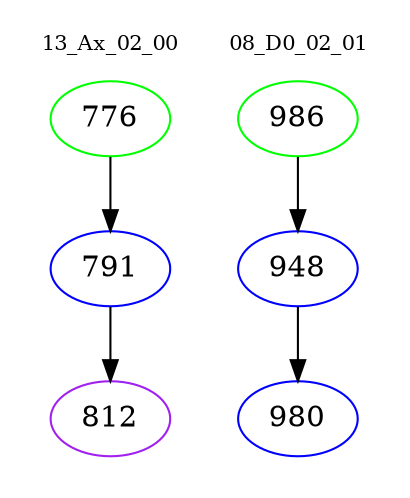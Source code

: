 digraph{
subgraph cluster_0 {
color = white
label = "13_Ax_02_00";
fontsize=10;
T0_776 [label="776", color="green"]
T0_776 -> T0_791 [color="black"]
T0_791 [label="791", color="blue"]
T0_791 -> T0_812 [color="black"]
T0_812 [label="812", color="purple"]
}
subgraph cluster_1 {
color = white
label = "08_D0_02_01";
fontsize=10;
T1_986 [label="986", color="green"]
T1_986 -> T1_948 [color="black"]
T1_948 [label="948", color="blue"]
T1_948 -> T1_980 [color="black"]
T1_980 [label="980", color="blue"]
}
}
